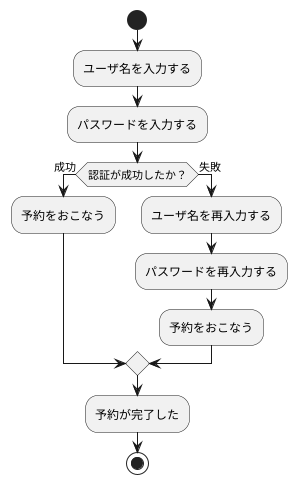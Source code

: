 @startuml アクティビティ図
|ユーザ|
start
:ユーザ名を入力する;
:パスワードを入力する;
if (認証が成功したか？) then (成功)
  :予約をおこなう;
else (失敗)
    :ユーザ名を再入力する;
    :パスワードを再入力する;
  :予約をおこなう;
endif
:予約が完了した;
|ユーザ|
stop
@enduml